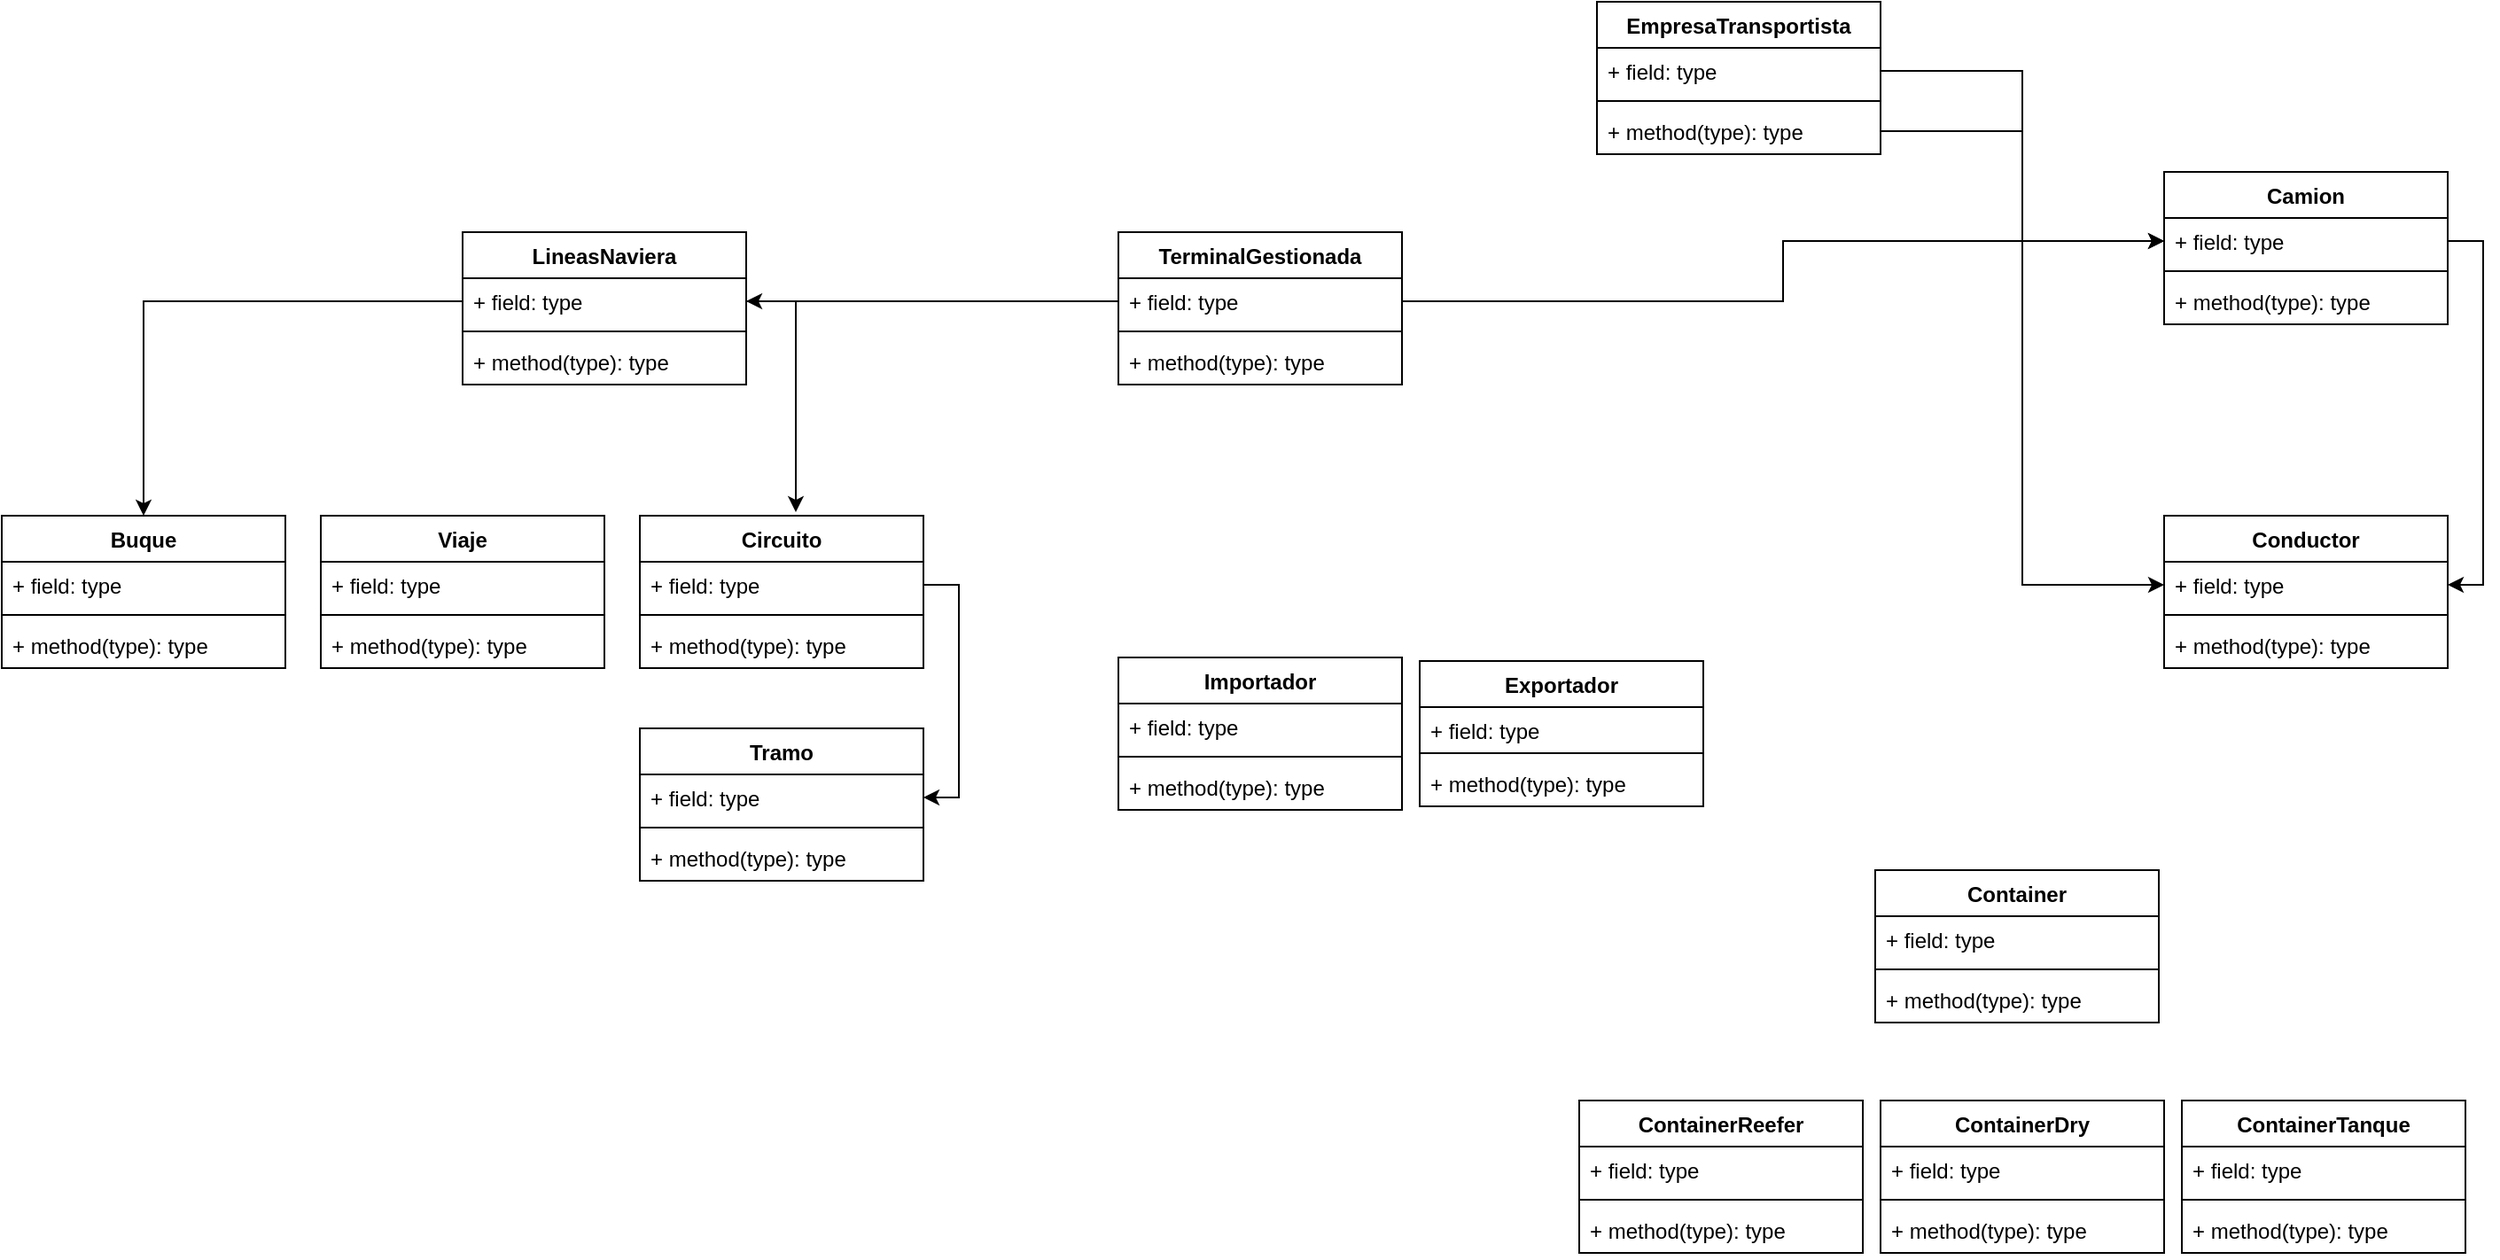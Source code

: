 <mxfile version="21.2.1" type="device">
  <diagram name="Página-1" id="0LWkbvT74W_gWExH9Klk">
    <mxGraphModel dx="2485" dy="1997" grid="1" gridSize="10" guides="1" tooltips="1" connect="1" arrows="1" fold="1" page="1" pageScale="1" pageWidth="827" pageHeight="1169" math="0" shadow="0">
      <root>
        <mxCell id="0" />
        <mxCell id="1" parent="0" />
        <mxCell id="72mwAMU63NSjmhYBSmtf-1" value="TerminalGestionada" style="swimlane;fontStyle=1;align=center;verticalAlign=top;childLayout=stackLayout;horizontal=1;startSize=26;horizontalStack=0;resizeParent=1;resizeParentMax=0;resizeLast=0;collapsible=1;marginBottom=0;whiteSpace=wrap;html=1;" parent="1" vertex="1">
          <mxGeometry x="400" y="40" width="160" height="86" as="geometry" />
        </mxCell>
        <mxCell id="72mwAMU63NSjmhYBSmtf-2" value="+ field: type" style="text;strokeColor=none;fillColor=none;align=left;verticalAlign=top;spacingLeft=4;spacingRight=4;overflow=hidden;rotatable=0;points=[[0,0.5],[1,0.5]];portConstraint=eastwest;whiteSpace=wrap;html=1;" parent="72mwAMU63NSjmhYBSmtf-1" vertex="1">
          <mxGeometry y="26" width="160" height="26" as="geometry" />
        </mxCell>
        <mxCell id="72mwAMU63NSjmhYBSmtf-3" value="" style="line;strokeWidth=1;fillColor=none;align=left;verticalAlign=middle;spacingTop=-1;spacingLeft=3;spacingRight=3;rotatable=0;labelPosition=right;points=[];portConstraint=eastwest;strokeColor=inherit;" parent="72mwAMU63NSjmhYBSmtf-1" vertex="1">
          <mxGeometry y="52" width="160" height="8" as="geometry" />
        </mxCell>
        <mxCell id="72mwAMU63NSjmhYBSmtf-4" value="+ method(type): type" style="text;strokeColor=none;fillColor=none;align=left;verticalAlign=top;spacingLeft=4;spacingRight=4;overflow=hidden;rotatable=0;points=[[0,0.5],[1,0.5]];portConstraint=eastwest;whiteSpace=wrap;html=1;" parent="72mwAMU63NSjmhYBSmtf-1" vertex="1">
          <mxGeometry y="60" width="160" height="26" as="geometry" />
        </mxCell>
        <mxCell id="72mwAMU63NSjmhYBSmtf-9" value="LineasNaviera" style="swimlane;fontStyle=1;align=center;verticalAlign=top;childLayout=stackLayout;horizontal=1;startSize=26;horizontalStack=0;resizeParent=1;resizeParentMax=0;resizeLast=0;collapsible=1;marginBottom=0;whiteSpace=wrap;html=1;" parent="1" vertex="1">
          <mxGeometry x="30" y="40" width="160" height="86" as="geometry" />
        </mxCell>
        <mxCell id="72mwAMU63NSjmhYBSmtf-10" value="+ field: type" style="text;strokeColor=none;fillColor=none;align=left;verticalAlign=top;spacingLeft=4;spacingRight=4;overflow=hidden;rotatable=0;points=[[0,0.5],[1,0.5]];portConstraint=eastwest;whiteSpace=wrap;html=1;" parent="72mwAMU63NSjmhYBSmtf-9" vertex="1">
          <mxGeometry y="26" width="160" height="26" as="geometry" />
        </mxCell>
        <mxCell id="72mwAMU63NSjmhYBSmtf-11" value="" style="line;strokeWidth=1;fillColor=none;align=left;verticalAlign=middle;spacingTop=-1;spacingLeft=3;spacingRight=3;rotatable=0;labelPosition=right;points=[];portConstraint=eastwest;strokeColor=inherit;" parent="72mwAMU63NSjmhYBSmtf-9" vertex="1">
          <mxGeometry y="52" width="160" height="8" as="geometry" />
        </mxCell>
        <mxCell id="72mwAMU63NSjmhYBSmtf-12" value="+ method(type): type" style="text;strokeColor=none;fillColor=none;align=left;verticalAlign=top;spacingLeft=4;spacingRight=4;overflow=hidden;rotatable=0;points=[[0,0.5],[1,0.5]];portConstraint=eastwest;whiteSpace=wrap;html=1;" parent="72mwAMU63NSjmhYBSmtf-9" vertex="1">
          <mxGeometry y="60" width="160" height="26" as="geometry" />
        </mxCell>
        <mxCell id="72mwAMU63NSjmhYBSmtf-13" value="Buque" style="swimlane;fontStyle=1;align=center;verticalAlign=top;childLayout=stackLayout;horizontal=1;startSize=26;horizontalStack=0;resizeParent=1;resizeParentMax=0;resizeLast=0;collapsible=1;marginBottom=0;whiteSpace=wrap;html=1;" parent="1" vertex="1">
          <mxGeometry x="-230" y="200" width="160" height="86" as="geometry" />
        </mxCell>
        <mxCell id="72mwAMU63NSjmhYBSmtf-14" value="+ field: type" style="text;strokeColor=none;fillColor=none;align=left;verticalAlign=top;spacingLeft=4;spacingRight=4;overflow=hidden;rotatable=0;points=[[0,0.5],[1,0.5]];portConstraint=eastwest;whiteSpace=wrap;html=1;" parent="72mwAMU63NSjmhYBSmtf-13" vertex="1">
          <mxGeometry y="26" width="160" height="26" as="geometry" />
        </mxCell>
        <mxCell id="72mwAMU63NSjmhYBSmtf-15" value="" style="line;strokeWidth=1;fillColor=none;align=left;verticalAlign=middle;spacingTop=-1;spacingLeft=3;spacingRight=3;rotatable=0;labelPosition=right;points=[];portConstraint=eastwest;strokeColor=inherit;" parent="72mwAMU63NSjmhYBSmtf-13" vertex="1">
          <mxGeometry y="52" width="160" height="8" as="geometry" />
        </mxCell>
        <mxCell id="72mwAMU63NSjmhYBSmtf-16" value="+ method(type): type" style="text;strokeColor=none;fillColor=none;align=left;verticalAlign=top;spacingLeft=4;spacingRight=4;overflow=hidden;rotatable=0;points=[[0,0.5],[1,0.5]];portConstraint=eastwest;whiteSpace=wrap;html=1;" parent="72mwAMU63NSjmhYBSmtf-13" vertex="1">
          <mxGeometry y="60" width="160" height="26" as="geometry" />
        </mxCell>
        <mxCell id="72mwAMU63NSjmhYBSmtf-17" value="Container" style="swimlane;fontStyle=1;align=center;verticalAlign=top;childLayout=stackLayout;horizontal=1;startSize=26;horizontalStack=0;resizeParent=1;resizeParentMax=0;resizeLast=0;collapsible=1;marginBottom=0;whiteSpace=wrap;html=1;" parent="1" vertex="1">
          <mxGeometry x="827" y="400" width="160" height="86" as="geometry" />
        </mxCell>
        <mxCell id="72mwAMU63NSjmhYBSmtf-18" value="+ field: type" style="text;strokeColor=none;fillColor=none;align=left;verticalAlign=top;spacingLeft=4;spacingRight=4;overflow=hidden;rotatable=0;points=[[0,0.5],[1,0.5]];portConstraint=eastwest;whiteSpace=wrap;html=1;" parent="72mwAMU63NSjmhYBSmtf-17" vertex="1">
          <mxGeometry y="26" width="160" height="26" as="geometry" />
        </mxCell>
        <mxCell id="72mwAMU63NSjmhYBSmtf-19" value="" style="line;strokeWidth=1;fillColor=none;align=left;verticalAlign=middle;spacingTop=-1;spacingLeft=3;spacingRight=3;rotatable=0;labelPosition=right;points=[];portConstraint=eastwest;strokeColor=inherit;" parent="72mwAMU63NSjmhYBSmtf-17" vertex="1">
          <mxGeometry y="52" width="160" height="8" as="geometry" />
        </mxCell>
        <mxCell id="72mwAMU63NSjmhYBSmtf-20" value="+ method(type): type" style="text;strokeColor=none;fillColor=none;align=left;verticalAlign=top;spacingLeft=4;spacingRight=4;overflow=hidden;rotatable=0;points=[[0,0.5],[1,0.5]];portConstraint=eastwest;whiteSpace=wrap;html=1;" parent="72mwAMU63NSjmhYBSmtf-17" vertex="1">
          <mxGeometry y="60" width="160" height="26" as="geometry" />
        </mxCell>
        <mxCell id="72mwAMU63NSjmhYBSmtf-21" value="ContainerDry" style="swimlane;fontStyle=1;align=center;verticalAlign=top;childLayout=stackLayout;horizontal=1;startSize=26;horizontalStack=0;resizeParent=1;resizeParentMax=0;resizeLast=0;collapsible=1;marginBottom=0;whiteSpace=wrap;html=1;" parent="1" vertex="1">
          <mxGeometry x="830" y="530" width="160" height="86" as="geometry" />
        </mxCell>
        <mxCell id="72mwAMU63NSjmhYBSmtf-22" value="+ field: type" style="text;strokeColor=none;fillColor=none;align=left;verticalAlign=top;spacingLeft=4;spacingRight=4;overflow=hidden;rotatable=0;points=[[0,0.5],[1,0.5]];portConstraint=eastwest;whiteSpace=wrap;html=1;" parent="72mwAMU63NSjmhYBSmtf-21" vertex="1">
          <mxGeometry y="26" width="160" height="26" as="geometry" />
        </mxCell>
        <mxCell id="72mwAMU63NSjmhYBSmtf-23" value="" style="line;strokeWidth=1;fillColor=none;align=left;verticalAlign=middle;spacingTop=-1;spacingLeft=3;spacingRight=3;rotatable=0;labelPosition=right;points=[];portConstraint=eastwest;strokeColor=inherit;" parent="72mwAMU63NSjmhYBSmtf-21" vertex="1">
          <mxGeometry y="52" width="160" height="8" as="geometry" />
        </mxCell>
        <mxCell id="72mwAMU63NSjmhYBSmtf-24" value="+ method(type): type" style="text;strokeColor=none;fillColor=none;align=left;verticalAlign=top;spacingLeft=4;spacingRight=4;overflow=hidden;rotatable=0;points=[[0,0.5],[1,0.5]];portConstraint=eastwest;whiteSpace=wrap;html=1;" parent="72mwAMU63NSjmhYBSmtf-21" vertex="1">
          <mxGeometry y="60" width="160" height="26" as="geometry" />
        </mxCell>
        <mxCell id="72mwAMU63NSjmhYBSmtf-26" value="ContainerTanque" style="swimlane;fontStyle=1;align=center;verticalAlign=top;childLayout=stackLayout;horizontal=1;startSize=26;horizontalStack=0;resizeParent=1;resizeParentMax=0;resizeLast=0;collapsible=1;marginBottom=0;whiteSpace=wrap;html=1;" parent="1" vertex="1">
          <mxGeometry x="1000" y="530" width="160" height="86" as="geometry" />
        </mxCell>
        <mxCell id="72mwAMU63NSjmhYBSmtf-27" value="+ field: type" style="text;strokeColor=none;fillColor=none;align=left;verticalAlign=top;spacingLeft=4;spacingRight=4;overflow=hidden;rotatable=0;points=[[0,0.5],[1,0.5]];portConstraint=eastwest;whiteSpace=wrap;html=1;" parent="72mwAMU63NSjmhYBSmtf-26" vertex="1">
          <mxGeometry y="26" width="160" height="26" as="geometry" />
        </mxCell>
        <mxCell id="72mwAMU63NSjmhYBSmtf-28" value="" style="line;strokeWidth=1;fillColor=none;align=left;verticalAlign=middle;spacingTop=-1;spacingLeft=3;spacingRight=3;rotatable=0;labelPosition=right;points=[];portConstraint=eastwest;strokeColor=inherit;" parent="72mwAMU63NSjmhYBSmtf-26" vertex="1">
          <mxGeometry y="52" width="160" height="8" as="geometry" />
        </mxCell>
        <mxCell id="72mwAMU63NSjmhYBSmtf-29" value="+ method(type): type" style="text;strokeColor=none;fillColor=none;align=left;verticalAlign=top;spacingLeft=4;spacingRight=4;overflow=hidden;rotatable=0;points=[[0,0.5],[1,0.5]];portConstraint=eastwest;whiteSpace=wrap;html=1;" parent="72mwAMU63NSjmhYBSmtf-26" vertex="1">
          <mxGeometry y="60" width="160" height="26" as="geometry" />
        </mxCell>
        <mxCell id="72mwAMU63NSjmhYBSmtf-30" value="ContainerReefer" style="swimlane;fontStyle=1;align=center;verticalAlign=top;childLayout=stackLayout;horizontal=1;startSize=26;horizontalStack=0;resizeParent=1;resizeParentMax=0;resizeLast=0;collapsible=1;marginBottom=0;whiteSpace=wrap;html=1;" parent="1" vertex="1">
          <mxGeometry x="660" y="530" width="160" height="86" as="geometry" />
        </mxCell>
        <mxCell id="72mwAMU63NSjmhYBSmtf-31" value="+ field: type" style="text;strokeColor=none;fillColor=none;align=left;verticalAlign=top;spacingLeft=4;spacingRight=4;overflow=hidden;rotatable=0;points=[[0,0.5],[1,0.5]];portConstraint=eastwest;whiteSpace=wrap;html=1;" parent="72mwAMU63NSjmhYBSmtf-30" vertex="1">
          <mxGeometry y="26" width="160" height="26" as="geometry" />
        </mxCell>
        <mxCell id="72mwAMU63NSjmhYBSmtf-32" value="" style="line;strokeWidth=1;fillColor=none;align=left;verticalAlign=middle;spacingTop=-1;spacingLeft=3;spacingRight=3;rotatable=0;labelPosition=right;points=[];portConstraint=eastwest;strokeColor=inherit;" parent="72mwAMU63NSjmhYBSmtf-30" vertex="1">
          <mxGeometry y="52" width="160" height="8" as="geometry" />
        </mxCell>
        <mxCell id="72mwAMU63NSjmhYBSmtf-33" value="+ method(type): type" style="text;strokeColor=none;fillColor=none;align=left;verticalAlign=top;spacingLeft=4;spacingRight=4;overflow=hidden;rotatable=0;points=[[0,0.5],[1,0.5]];portConstraint=eastwest;whiteSpace=wrap;html=1;" parent="72mwAMU63NSjmhYBSmtf-30" vertex="1">
          <mxGeometry y="60" width="160" height="26" as="geometry" />
        </mxCell>
        <mxCell id="72mwAMU63NSjmhYBSmtf-34" value="EmpresaTransportista" style="swimlane;fontStyle=1;align=center;verticalAlign=top;childLayout=stackLayout;horizontal=1;startSize=26;horizontalStack=0;resizeParent=1;resizeParentMax=0;resizeLast=0;collapsible=1;marginBottom=0;whiteSpace=wrap;html=1;" parent="1" vertex="1">
          <mxGeometry x="670" y="-90" width="160" height="86" as="geometry" />
        </mxCell>
        <mxCell id="72mwAMU63NSjmhYBSmtf-35" value="+ field: type" style="text;strokeColor=none;fillColor=none;align=left;verticalAlign=top;spacingLeft=4;spacingRight=4;overflow=hidden;rotatable=0;points=[[0,0.5],[1,0.5]];portConstraint=eastwest;whiteSpace=wrap;html=1;" parent="72mwAMU63NSjmhYBSmtf-34" vertex="1">
          <mxGeometry y="26" width="160" height="26" as="geometry" />
        </mxCell>
        <mxCell id="72mwAMU63NSjmhYBSmtf-36" value="" style="line;strokeWidth=1;fillColor=none;align=left;verticalAlign=middle;spacingTop=-1;spacingLeft=3;spacingRight=3;rotatable=0;labelPosition=right;points=[];portConstraint=eastwest;strokeColor=inherit;" parent="72mwAMU63NSjmhYBSmtf-34" vertex="1">
          <mxGeometry y="52" width="160" height="8" as="geometry" />
        </mxCell>
        <mxCell id="72mwAMU63NSjmhYBSmtf-37" value="+ method(type): type" style="text;strokeColor=none;fillColor=none;align=left;verticalAlign=top;spacingLeft=4;spacingRight=4;overflow=hidden;rotatable=0;points=[[0,0.5],[1,0.5]];portConstraint=eastwest;whiteSpace=wrap;html=1;" parent="72mwAMU63NSjmhYBSmtf-34" vertex="1">
          <mxGeometry y="60" width="160" height="26" as="geometry" />
        </mxCell>
        <mxCell id="72mwAMU63NSjmhYBSmtf-38" value="Conductor&lt;br&gt;" style="swimlane;fontStyle=1;align=center;verticalAlign=top;childLayout=stackLayout;horizontal=1;startSize=26;horizontalStack=0;resizeParent=1;resizeParentMax=0;resizeLast=0;collapsible=1;marginBottom=0;whiteSpace=wrap;html=1;" parent="1" vertex="1">
          <mxGeometry x="990" y="200" width="160" height="86" as="geometry" />
        </mxCell>
        <mxCell id="72mwAMU63NSjmhYBSmtf-39" value="+ field: type" style="text;strokeColor=none;fillColor=none;align=left;verticalAlign=top;spacingLeft=4;spacingRight=4;overflow=hidden;rotatable=0;points=[[0,0.5],[1,0.5]];portConstraint=eastwest;whiteSpace=wrap;html=1;" parent="72mwAMU63NSjmhYBSmtf-38" vertex="1">
          <mxGeometry y="26" width="160" height="26" as="geometry" />
        </mxCell>
        <mxCell id="72mwAMU63NSjmhYBSmtf-40" value="" style="line;strokeWidth=1;fillColor=none;align=left;verticalAlign=middle;spacingTop=-1;spacingLeft=3;spacingRight=3;rotatable=0;labelPosition=right;points=[];portConstraint=eastwest;strokeColor=inherit;" parent="72mwAMU63NSjmhYBSmtf-38" vertex="1">
          <mxGeometry y="52" width="160" height="8" as="geometry" />
        </mxCell>
        <mxCell id="72mwAMU63NSjmhYBSmtf-41" value="+ method(type): type" style="text;strokeColor=none;fillColor=none;align=left;verticalAlign=top;spacingLeft=4;spacingRight=4;overflow=hidden;rotatable=0;points=[[0,0.5],[1,0.5]];portConstraint=eastwest;whiteSpace=wrap;html=1;" parent="72mwAMU63NSjmhYBSmtf-38" vertex="1">
          <mxGeometry y="60" width="160" height="26" as="geometry" />
        </mxCell>
        <mxCell id="72mwAMU63NSjmhYBSmtf-42" value="Camion" style="swimlane;fontStyle=1;align=center;verticalAlign=top;childLayout=stackLayout;horizontal=1;startSize=26;horizontalStack=0;resizeParent=1;resizeParentMax=0;resizeLast=0;collapsible=1;marginBottom=0;whiteSpace=wrap;html=1;" parent="1" vertex="1">
          <mxGeometry x="990" y="6" width="160" height="86" as="geometry" />
        </mxCell>
        <mxCell id="72mwAMU63NSjmhYBSmtf-43" value="+ field: type" style="text;strokeColor=none;fillColor=none;align=left;verticalAlign=top;spacingLeft=4;spacingRight=4;overflow=hidden;rotatable=0;points=[[0,0.5],[1,0.5]];portConstraint=eastwest;whiteSpace=wrap;html=1;" parent="72mwAMU63NSjmhYBSmtf-42" vertex="1">
          <mxGeometry y="26" width="160" height="26" as="geometry" />
        </mxCell>
        <mxCell id="72mwAMU63NSjmhYBSmtf-44" value="" style="line;strokeWidth=1;fillColor=none;align=left;verticalAlign=middle;spacingTop=-1;spacingLeft=3;spacingRight=3;rotatable=0;labelPosition=right;points=[];portConstraint=eastwest;strokeColor=inherit;" parent="72mwAMU63NSjmhYBSmtf-42" vertex="1">
          <mxGeometry y="52" width="160" height="8" as="geometry" />
        </mxCell>
        <mxCell id="72mwAMU63NSjmhYBSmtf-45" value="+ method(type): type" style="text;strokeColor=none;fillColor=none;align=left;verticalAlign=top;spacingLeft=4;spacingRight=4;overflow=hidden;rotatable=0;points=[[0,0.5],[1,0.5]];portConstraint=eastwest;whiteSpace=wrap;html=1;" parent="72mwAMU63NSjmhYBSmtf-42" vertex="1">
          <mxGeometry y="60" width="160" height="26" as="geometry" />
        </mxCell>
        <mxCell id="72mwAMU63NSjmhYBSmtf-47" value="Circuito" style="swimlane;fontStyle=1;align=center;verticalAlign=top;childLayout=stackLayout;horizontal=1;startSize=26;horizontalStack=0;resizeParent=1;resizeParentMax=0;resizeLast=0;collapsible=1;marginBottom=0;whiteSpace=wrap;html=1;" parent="1" vertex="1">
          <mxGeometry x="130" y="200" width="160" height="86" as="geometry" />
        </mxCell>
        <mxCell id="72mwAMU63NSjmhYBSmtf-48" value="+ field: type" style="text;strokeColor=none;fillColor=none;align=left;verticalAlign=top;spacingLeft=4;spacingRight=4;overflow=hidden;rotatable=0;points=[[0,0.5],[1,0.5]];portConstraint=eastwest;whiteSpace=wrap;html=1;" parent="72mwAMU63NSjmhYBSmtf-47" vertex="1">
          <mxGeometry y="26" width="160" height="26" as="geometry" />
        </mxCell>
        <mxCell id="72mwAMU63NSjmhYBSmtf-49" value="" style="line;strokeWidth=1;fillColor=none;align=left;verticalAlign=middle;spacingTop=-1;spacingLeft=3;spacingRight=3;rotatable=0;labelPosition=right;points=[];portConstraint=eastwest;strokeColor=inherit;" parent="72mwAMU63NSjmhYBSmtf-47" vertex="1">
          <mxGeometry y="52" width="160" height="8" as="geometry" />
        </mxCell>
        <mxCell id="72mwAMU63NSjmhYBSmtf-50" value="+ method(type): type" style="text;strokeColor=none;fillColor=none;align=left;verticalAlign=top;spacingLeft=4;spacingRight=4;overflow=hidden;rotatable=0;points=[[0,0.5],[1,0.5]];portConstraint=eastwest;whiteSpace=wrap;html=1;" parent="72mwAMU63NSjmhYBSmtf-47" vertex="1">
          <mxGeometry y="60" width="160" height="26" as="geometry" />
        </mxCell>
        <mxCell id="72mwAMU63NSjmhYBSmtf-54" style="edgeStyle=orthogonalEdgeStyle;rounded=0;orthogonalLoop=1;jettySize=auto;html=1;exitX=0;exitY=0.5;exitDx=0;exitDy=0;entryX=0.5;entryY=0;entryDx=0;entryDy=0;" parent="1" source="72mwAMU63NSjmhYBSmtf-10" target="72mwAMU63NSjmhYBSmtf-13" edge="1">
          <mxGeometry relative="1" as="geometry" />
        </mxCell>
        <mxCell id="72mwAMU63NSjmhYBSmtf-55" style="edgeStyle=orthogonalEdgeStyle;rounded=0;orthogonalLoop=1;jettySize=auto;html=1;exitX=0;exitY=0.5;exitDx=0;exitDy=0;entryX=1;entryY=0.5;entryDx=0;entryDy=0;" parent="1" source="72mwAMU63NSjmhYBSmtf-2" target="72mwAMU63NSjmhYBSmtf-10" edge="1">
          <mxGeometry relative="1" as="geometry" />
        </mxCell>
        <mxCell id="72mwAMU63NSjmhYBSmtf-61" value="Importador" style="swimlane;fontStyle=1;align=center;verticalAlign=top;childLayout=stackLayout;horizontal=1;startSize=26;horizontalStack=0;resizeParent=1;resizeParentMax=0;resizeLast=0;collapsible=1;marginBottom=0;whiteSpace=wrap;html=1;" parent="1" vertex="1">
          <mxGeometry x="400" y="280" width="160" height="86" as="geometry" />
        </mxCell>
        <mxCell id="72mwAMU63NSjmhYBSmtf-62" value="+ field: type" style="text;strokeColor=none;fillColor=none;align=left;verticalAlign=top;spacingLeft=4;spacingRight=4;overflow=hidden;rotatable=0;points=[[0,0.5],[1,0.5]];portConstraint=eastwest;whiteSpace=wrap;html=1;" parent="72mwAMU63NSjmhYBSmtf-61" vertex="1">
          <mxGeometry y="26" width="160" height="26" as="geometry" />
        </mxCell>
        <mxCell id="72mwAMU63NSjmhYBSmtf-63" value="" style="line;strokeWidth=1;fillColor=none;align=left;verticalAlign=middle;spacingTop=-1;spacingLeft=3;spacingRight=3;rotatable=0;labelPosition=right;points=[];portConstraint=eastwest;strokeColor=inherit;" parent="72mwAMU63NSjmhYBSmtf-61" vertex="1">
          <mxGeometry y="52" width="160" height="8" as="geometry" />
        </mxCell>
        <mxCell id="72mwAMU63NSjmhYBSmtf-64" value="+ method(type): type" style="text;strokeColor=none;fillColor=none;align=left;verticalAlign=top;spacingLeft=4;spacingRight=4;overflow=hidden;rotatable=0;points=[[0,0.5],[1,0.5]];portConstraint=eastwest;whiteSpace=wrap;html=1;" parent="72mwAMU63NSjmhYBSmtf-61" vertex="1">
          <mxGeometry y="60" width="160" height="26" as="geometry" />
        </mxCell>
        <mxCell id="72mwAMU63NSjmhYBSmtf-66" style="edgeStyle=orthogonalEdgeStyle;rounded=0;orthogonalLoop=1;jettySize=auto;html=1;exitX=1;exitY=0.5;exitDx=0;exitDy=0;entryX=1;entryY=0.5;entryDx=0;entryDy=0;" parent="1" source="72mwAMU63NSjmhYBSmtf-43" target="72mwAMU63NSjmhYBSmtf-39" edge="1">
          <mxGeometry relative="1" as="geometry" />
        </mxCell>
        <mxCell id="72mwAMU63NSjmhYBSmtf-67" style="edgeStyle=orthogonalEdgeStyle;rounded=0;orthogonalLoop=1;jettySize=auto;html=1;exitX=1;exitY=0.5;exitDx=0;exitDy=0;entryX=0;entryY=0.5;entryDx=0;entryDy=0;" parent="1" source="72mwAMU63NSjmhYBSmtf-35" target="72mwAMU63NSjmhYBSmtf-43" edge="1">
          <mxGeometry relative="1" as="geometry" />
        </mxCell>
        <mxCell id="72mwAMU63NSjmhYBSmtf-68" style="edgeStyle=orthogonalEdgeStyle;rounded=0;orthogonalLoop=1;jettySize=auto;html=1;exitX=1;exitY=0.5;exitDx=0;exitDy=0;entryX=0;entryY=0.5;entryDx=0;entryDy=0;" parent="1" source="72mwAMU63NSjmhYBSmtf-37" target="72mwAMU63NSjmhYBSmtf-39" edge="1">
          <mxGeometry relative="1" as="geometry" />
        </mxCell>
        <mxCell id="72mwAMU63NSjmhYBSmtf-69" value="Exportador" style="swimlane;fontStyle=1;align=center;verticalAlign=top;childLayout=stackLayout;horizontal=1;startSize=26;horizontalStack=0;resizeParent=1;resizeParentMax=0;resizeLast=0;collapsible=1;marginBottom=0;whiteSpace=wrap;html=1;" parent="1" vertex="1">
          <mxGeometry x="570" y="282" width="160" height="82" as="geometry" />
        </mxCell>
        <mxCell id="72mwAMU63NSjmhYBSmtf-70" value="+ field: type" style="text;strokeColor=none;fillColor=none;align=left;verticalAlign=top;spacingLeft=4;spacingRight=4;overflow=hidden;rotatable=0;points=[[0,0.5],[1,0.5]];portConstraint=eastwest;whiteSpace=wrap;html=1;" parent="72mwAMU63NSjmhYBSmtf-69" vertex="1">
          <mxGeometry y="26" width="160" height="22" as="geometry" />
        </mxCell>
        <mxCell id="72mwAMU63NSjmhYBSmtf-71" value="" style="line;strokeWidth=1;fillColor=none;align=left;verticalAlign=middle;spacingTop=-1;spacingLeft=3;spacingRight=3;rotatable=0;labelPosition=right;points=[];portConstraint=eastwest;strokeColor=inherit;" parent="72mwAMU63NSjmhYBSmtf-69" vertex="1">
          <mxGeometry y="48" width="160" height="8" as="geometry" />
        </mxCell>
        <mxCell id="72mwAMU63NSjmhYBSmtf-72" value="+ method(type): type" style="text;strokeColor=none;fillColor=none;align=left;verticalAlign=top;spacingLeft=4;spacingRight=4;overflow=hidden;rotatable=0;points=[[0,0.5],[1,0.5]];portConstraint=eastwest;whiteSpace=wrap;html=1;" parent="72mwAMU63NSjmhYBSmtf-69" vertex="1">
          <mxGeometry y="56" width="160" height="26" as="geometry" />
        </mxCell>
        <mxCell id="72mwAMU63NSjmhYBSmtf-73" value="Viaje" style="swimlane;fontStyle=1;align=center;verticalAlign=top;childLayout=stackLayout;horizontal=1;startSize=26;horizontalStack=0;resizeParent=1;resizeParentMax=0;resizeLast=0;collapsible=1;marginBottom=0;whiteSpace=wrap;html=1;" parent="1" vertex="1">
          <mxGeometry x="-50" y="200" width="160" height="86" as="geometry" />
        </mxCell>
        <mxCell id="72mwAMU63NSjmhYBSmtf-74" value="+ field: type" style="text;strokeColor=none;fillColor=none;align=left;verticalAlign=top;spacingLeft=4;spacingRight=4;overflow=hidden;rotatable=0;points=[[0,0.5],[1,0.5]];portConstraint=eastwest;whiteSpace=wrap;html=1;" parent="72mwAMU63NSjmhYBSmtf-73" vertex="1">
          <mxGeometry y="26" width="160" height="26" as="geometry" />
        </mxCell>
        <mxCell id="72mwAMU63NSjmhYBSmtf-75" value="" style="line;strokeWidth=1;fillColor=none;align=left;verticalAlign=middle;spacingTop=-1;spacingLeft=3;spacingRight=3;rotatable=0;labelPosition=right;points=[];portConstraint=eastwest;strokeColor=inherit;" parent="72mwAMU63NSjmhYBSmtf-73" vertex="1">
          <mxGeometry y="52" width="160" height="8" as="geometry" />
        </mxCell>
        <mxCell id="72mwAMU63NSjmhYBSmtf-76" value="+ method(type): type" style="text;strokeColor=none;fillColor=none;align=left;verticalAlign=top;spacingLeft=4;spacingRight=4;overflow=hidden;rotatable=0;points=[[0,0.5],[1,0.5]];portConstraint=eastwest;whiteSpace=wrap;html=1;" parent="72mwAMU63NSjmhYBSmtf-73" vertex="1">
          <mxGeometry y="60" width="160" height="26" as="geometry" />
        </mxCell>
        <mxCell id="72mwAMU63NSjmhYBSmtf-79" style="edgeStyle=orthogonalEdgeStyle;rounded=0;orthogonalLoop=1;jettySize=auto;html=1;exitX=1;exitY=0.5;exitDx=0;exitDy=0;entryX=0;entryY=0.5;entryDx=0;entryDy=0;" parent="1" source="72mwAMU63NSjmhYBSmtf-2" target="72mwAMU63NSjmhYBSmtf-43" edge="1">
          <mxGeometry relative="1" as="geometry" />
        </mxCell>
        <mxCell id="EXzcItGCML2ipMpQHdA3-8" style="edgeStyle=orthogonalEdgeStyle;rounded=0;orthogonalLoop=1;jettySize=auto;html=1;exitX=1;exitY=0.5;exitDx=0;exitDy=0;entryX=0.55;entryY=-0.023;entryDx=0;entryDy=0;entryPerimeter=0;" edge="1" parent="1" source="72mwAMU63NSjmhYBSmtf-10" target="72mwAMU63NSjmhYBSmtf-47">
          <mxGeometry relative="1" as="geometry" />
        </mxCell>
        <mxCell id="EXzcItGCML2ipMpQHdA3-9" value="Tramo" style="swimlane;fontStyle=1;align=center;verticalAlign=top;childLayout=stackLayout;horizontal=1;startSize=26;horizontalStack=0;resizeParent=1;resizeParentMax=0;resizeLast=0;collapsible=1;marginBottom=0;whiteSpace=wrap;html=1;" vertex="1" parent="1">
          <mxGeometry x="130" y="320" width="160" height="86" as="geometry" />
        </mxCell>
        <mxCell id="EXzcItGCML2ipMpQHdA3-10" value="+ field: type" style="text;strokeColor=none;fillColor=none;align=left;verticalAlign=top;spacingLeft=4;spacingRight=4;overflow=hidden;rotatable=0;points=[[0,0.5],[1,0.5]];portConstraint=eastwest;whiteSpace=wrap;html=1;" vertex="1" parent="EXzcItGCML2ipMpQHdA3-9">
          <mxGeometry y="26" width="160" height="26" as="geometry" />
        </mxCell>
        <mxCell id="EXzcItGCML2ipMpQHdA3-11" value="" style="line;strokeWidth=1;fillColor=none;align=left;verticalAlign=middle;spacingTop=-1;spacingLeft=3;spacingRight=3;rotatable=0;labelPosition=right;points=[];portConstraint=eastwest;strokeColor=inherit;" vertex="1" parent="EXzcItGCML2ipMpQHdA3-9">
          <mxGeometry y="52" width="160" height="8" as="geometry" />
        </mxCell>
        <mxCell id="EXzcItGCML2ipMpQHdA3-12" value="+ method(type): type" style="text;strokeColor=none;fillColor=none;align=left;verticalAlign=top;spacingLeft=4;spacingRight=4;overflow=hidden;rotatable=0;points=[[0,0.5],[1,0.5]];portConstraint=eastwest;whiteSpace=wrap;html=1;" vertex="1" parent="EXzcItGCML2ipMpQHdA3-9">
          <mxGeometry y="60" width="160" height="26" as="geometry" />
        </mxCell>
        <mxCell id="EXzcItGCML2ipMpQHdA3-13" style="edgeStyle=orthogonalEdgeStyle;rounded=0;orthogonalLoop=1;jettySize=auto;html=1;exitX=1;exitY=0.5;exitDx=0;exitDy=0;entryX=1;entryY=0.5;entryDx=0;entryDy=0;" edge="1" parent="1" source="72mwAMU63NSjmhYBSmtf-48" target="EXzcItGCML2ipMpQHdA3-10">
          <mxGeometry relative="1" as="geometry" />
        </mxCell>
      </root>
    </mxGraphModel>
  </diagram>
</mxfile>
